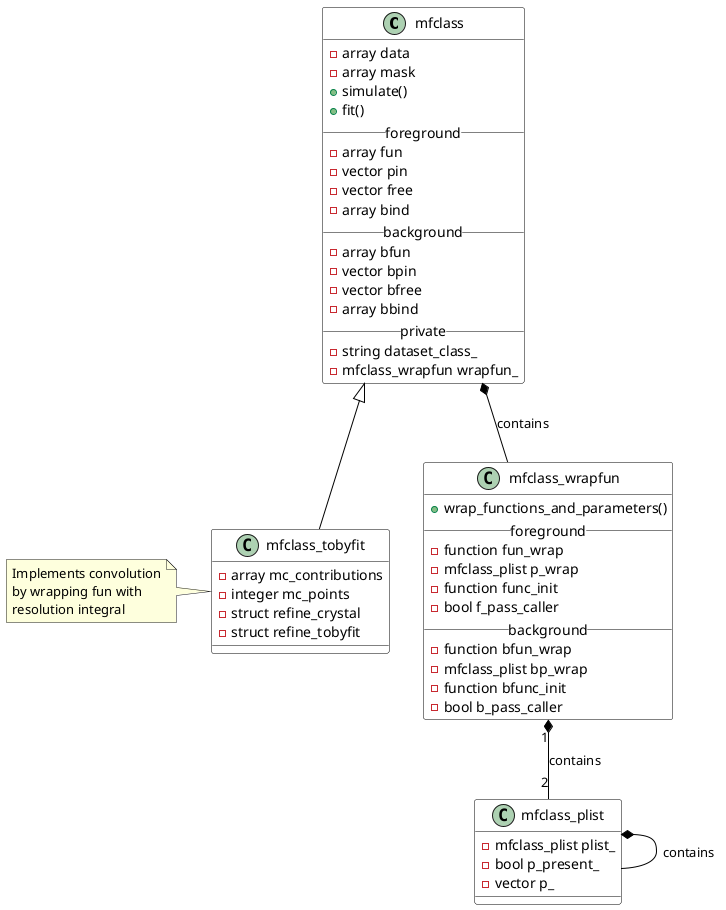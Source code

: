 @startuml mfclass_diagram

skinparam class {
BackgroundColor White
ArrowColor Black
BorderColor Black
}

class mfclass{
    - array data
    - array mask
    + simulate()
    + fit()
__ foreground __
    - array fun
    - vector pin
    - vector free
    - array bind
__ background __
    - array bfun
    - vector bpin
    - vector bfree
    - array bbind
__ private __
    - string dataset_class_
    - mfclass_wrapfun wrapfun_
}

class mfclass_tobyfit{
    - array mc_contributions
    - integer mc_points
    - struct refine_crystal
    - struct refine_tobyfit
}

class mfclass_wrapfun{
    + wrap_functions_and_parameters()
__ foreground __
    - function fun_wrap
    - mfclass_plist p_wrap
    - function func_init
    - bool f_pass_caller
__ background __
    - function bfun_wrap
    - mfclass_plist bp_wrap
    - function bfunc_init
    - bool b_pass_caller
}

class mfclass_plist{
    - mfclass_plist plist_
    - bool p_present_
    - vector p_
}

mfclass <|-- mfclass_tobyfit
mfclass *-- mfclass_wrapfun : contains
mfclass_wrapfun "1" *-- "2" mfclass_plist : contains
mfclass_plist *-- mfclass_plist : contains

note left of mfclass_tobyfit: Implements convolution\nby wrapping fun with\nresolution integral
@enduml

